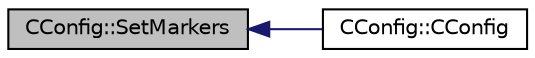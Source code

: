 digraph "CConfig::SetMarkers"
{
  edge [fontname="Helvetica",fontsize="10",labelfontname="Helvetica",labelfontsize="10"];
  node [fontname="Helvetica",fontsize="10",shape=record];
  rankdir="LR";
  Node14992 [label="CConfig::SetMarkers",height=0.2,width=0.4,color="black", fillcolor="grey75", style="filled", fontcolor="black"];
  Node14992 -> Node14993 [dir="back",color="midnightblue",fontsize="10",style="solid",fontname="Helvetica"];
  Node14993 [label="CConfig::CConfig",height=0.2,width=0.4,color="black", fillcolor="white", style="filled",URL="$class_c_config.html#a3298c6c9512a61554a459c5988b9e97a",tooltip="Constructor of the class which reads the input file. "];
}
